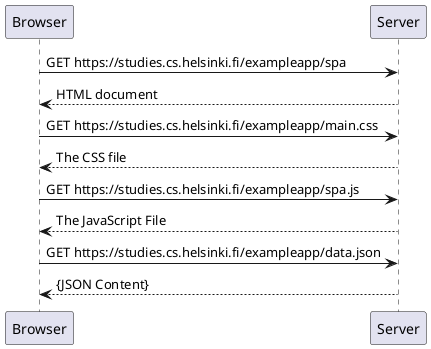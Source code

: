 @startuml SingleAppNewNote
Browser -> Server : GET https://studies.cs.helsinki.fi/exampleapp/spa
Server --> Browser : HTML document
Browser -> Server : GET https://studies.cs.helsinki.fi/exampleapp/main.css
Server --> Browser : The CSS file
Browser -> Server : GET https://studies.cs.helsinki.fi/exampleapp/spa.js
Server --> Browser : The JavaScript File
Browser -> Server : GET https://studies.cs.helsinki.fi/exampleapp/data.json
Server --> Browser : {JSON Content}

@enduml